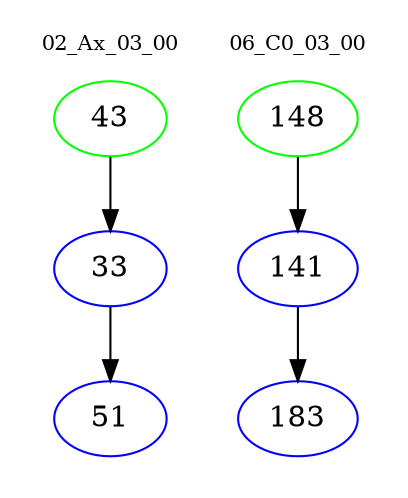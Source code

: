 digraph{
subgraph cluster_0 {
color = white
label = "02_Ax_03_00";
fontsize=10;
T0_43 [label="43", color="green"]
T0_43 -> T0_33 [color="black"]
T0_33 [label="33", color="blue"]
T0_33 -> T0_51 [color="black"]
T0_51 [label="51", color="blue"]
}
subgraph cluster_1 {
color = white
label = "06_C0_03_00";
fontsize=10;
T1_148 [label="148", color="green"]
T1_148 -> T1_141 [color="black"]
T1_141 [label="141", color="blue"]
T1_141 -> T1_183 [color="black"]
T1_183 [label="183", color="blue"]
}
}
